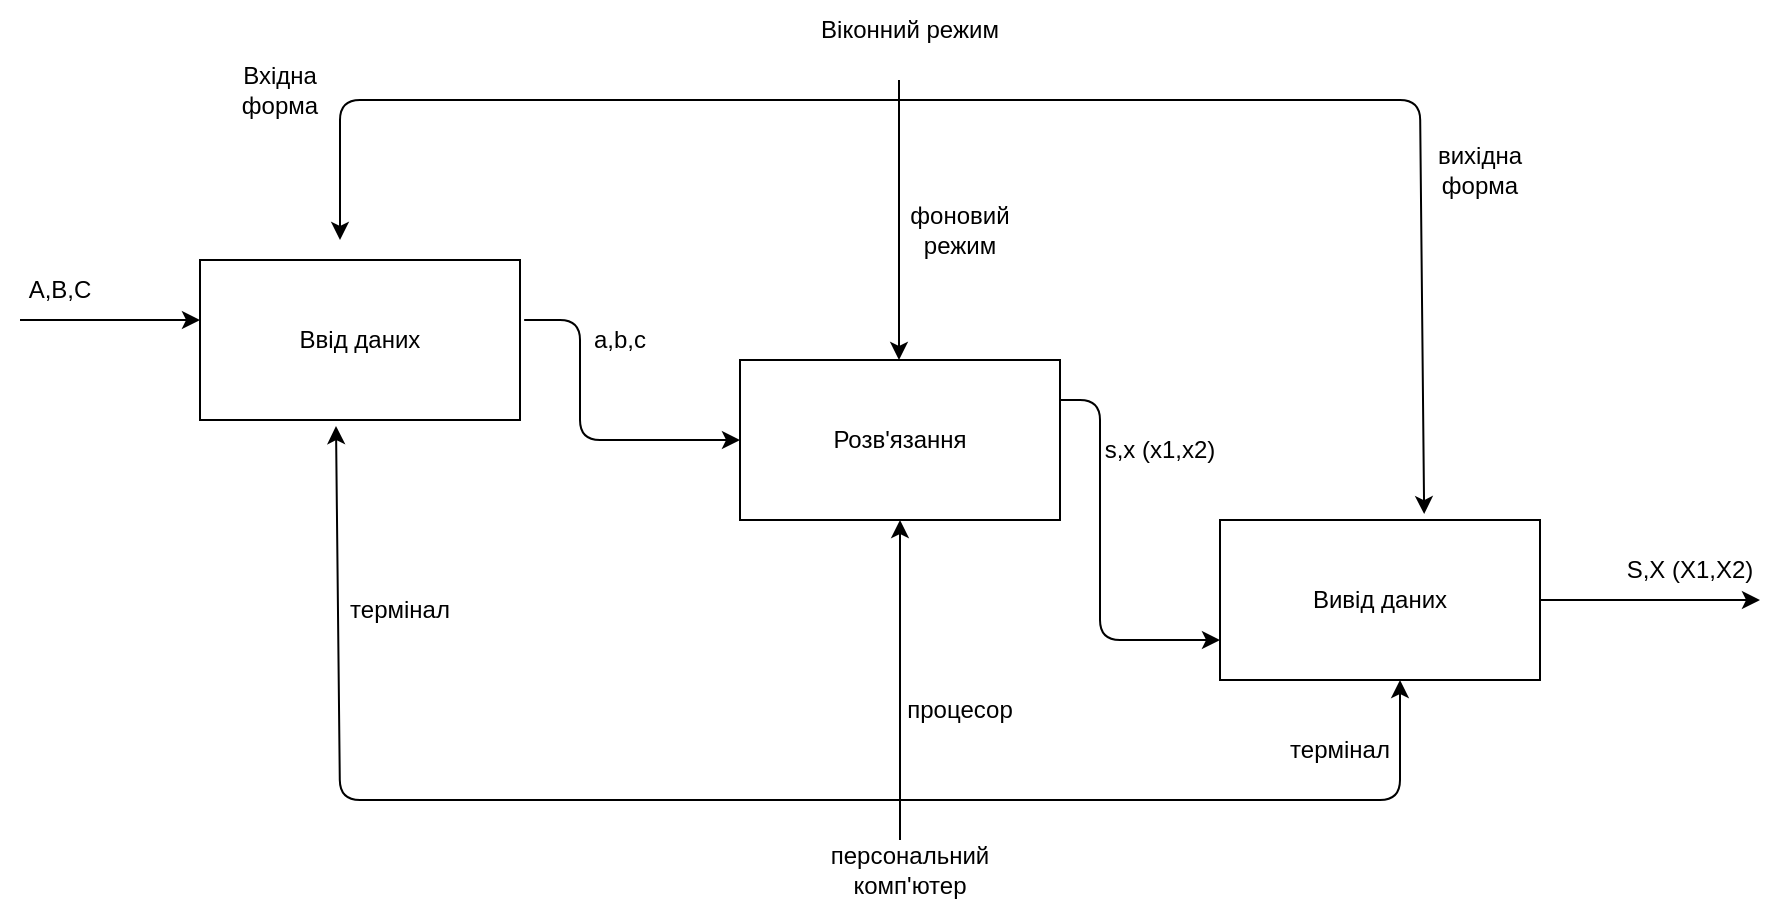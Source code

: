 <mxfile version="24.7.10">
  <diagram name="Page-1" id="CQxLUq1opDpPc-bRZdtz">
    <mxGraphModel dx="1781" dy="1740" grid="1" gridSize="10" guides="1" tooltips="1" connect="1" arrows="1" fold="1" page="1" pageScale="1" pageWidth="827" pageHeight="1169" math="0" shadow="0">
      <root>
        <mxCell id="0" />
        <mxCell id="1" parent="0" />
        <mxCell id="qADL9XaEz3b9Qoh0SKMz-1" value="Ввід даних" style="whiteSpace=wrap;html=1;align=center;" vertex="1" parent="1">
          <mxGeometry x="10" y="110" width="160" height="80" as="geometry" />
        </mxCell>
        <mxCell id="qADL9XaEz3b9Qoh0SKMz-2" value="Розв&#39;язання" style="whiteSpace=wrap;html=1;align=center;" vertex="1" parent="1">
          <mxGeometry x="280" y="160" width="160" height="80" as="geometry" />
        </mxCell>
        <mxCell id="qADL9XaEz3b9Qoh0SKMz-3" value="Вивід даних" style="whiteSpace=wrap;html=1;align=center;" vertex="1" parent="1">
          <mxGeometry x="520" y="240" width="160" height="80" as="geometry" />
        </mxCell>
        <mxCell id="qADL9XaEz3b9Qoh0SKMz-4" value="" style="endArrow=classic;html=1;rounded=0;" edge="1" parent="1">
          <mxGeometry width="50" height="50" relative="1" as="geometry">
            <mxPoint x="680" y="280" as="sourcePoint" />
            <mxPoint x="790" y="280" as="targetPoint" />
          </mxGeometry>
        </mxCell>
        <mxCell id="qADL9XaEz3b9Qoh0SKMz-5" value="" style="endArrow=classic;html=1;rounded=0;" edge="1" parent="1">
          <mxGeometry width="50" height="50" relative="1" as="geometry">
            <mxPoint x="-80" y="140" as="sourcePoint" />
            <mxPoint x="10" y="140" as="targetPoint" />
          </mxGeometry>
        </mxCell>
        <mxCell id="qADL9XaEz3b9Qoh0SKMz-6" value="" style="endArrow=classic;html=1;rounded=0;" edge="1" parent="1">
          <mxGeometry width="50" height="50" relative="1" as="geometry">
            <mxPoint x="359.5" y="20" as="sourcePoint" />
            <mxPoint x="359.5" y="160" as="targetPoint" />
          </mxGeometry>
        </mxCell>
        <mxCell id="qADL9XaEz3b9Qoh0SKMz-8" value="" style="endArrow=classic;html=1;rounded=0;entryX=0.5;entryY=1;entryDx=0;entryDy=0;" edge="1" parent="1" target="qADL9XaEz3b9Qoh0SKMz-2">
          <mxGeometry width="50" height="50" relative="1" as="geometry">
            <mxPoint x="360" y="400" as="sourcePoint" />
            <mxPoint x="385" y="290" as="targetPoint" />
          </mxGeometry>
        </mxCell>
        <mxCell id="qADL9XaEz3b9Qoh0SKMz-9" value="" style="endArrow=classic;html=1;rounded=1;exitX=1.013;exitY=0.375;exitDx=0;exitDy=0;entryX=0;entryY=0.5;entryDx=0;entryDy=0;exitPerimeter=0;" edge="1" parent="1" source="qADL9XaEz3b9Qoh0SKMz-1" target="qADL9XaEz3b9Qoh0SKMz-2">
          <mxGeometry width="50" height="50" relative="1" as="geometry">
            <mxPoint x="180" y="80" as="sourcePoint" />
            <mxPoint x="270" y="230" as="targetPoint" />
            <Array as="points">
              <mxPoint x="200" y="140" />
              <mxPoint x="200" y="200" />
            </Array>
          </mxGeometry>
        </mxCell>
        <mxCell id="qADL9XaEz3b9Qoh0SKMz-10" value="" style="endArrow=classic;html=1;rounded=1;exitX=1;exitY=0.75;exitDx=0;exitDy=0;" edge="1" parent="1">
          <mxGeometry width="50" height="50" relative="1" as="geometry">
            <mxPoint x="440" y="180" as="sourcePoint" />
            <mxPoint x="520" y="300" as="targetPoint" />
            <Array as="points">
              <mxPoint x="460" y="180" />
              <mxPoint x="460" y="300" />
            </Array>
          </mxGeometry>
        </mxCell>
        <mxCell id="qADL9XaEz3b9Qoh0SKMz-11" value="" style="endArrow=classic;html=1;rounded=1;entryX=0.638;entryY=-0.037;entryDx=0;entryDy=0;entryPerimeter=0;exitX=0.638;exitY=-0.037;exitDx=0;exitDy=0;exitPerimeter=0;" edge="1" parent="1" target="qADL9XaEz3b9Qoh0SKMz-3">
          <mxGeometry width="50" height="50" relative="1" as="geometry">
            <mxPoint x="360" y="30" as="sourcePoint" />
            <mxPoint x="750" y="350" as="targetPoint" />
            <Array as="points">
              <mxPoint x="620" y="30" />
            </Array>
          </mxGeometry>
        </mxCell>
        <mxCell id="qADL9XaEz3b9Qoh0SKMz-13" value="" style="endArrow=classic;html=1;rounded=1;curved=0;" edge="1" parent="1">
          <mxGeometry width="50" height="50" relative="1" as="geometry">
            <mxPoint x="360" y="30" as="sourcePoint" />
            <mxPoint x="80" y="100" as="targetPoint" />
            <Array as="points">
              <mxPoint x="80" y="30" />
            </Array>
          </mxGeometry>
        </mxCell>
        <mxCell id="qADL9XaEz3b9Qoh0SKMz-15" value="" style="endArrow=classic;html=1;rounded=1;curved=0;" edge="1" parent="1">
          <mxGeometry width="50" height="50" relative="1" as="geometry">
            <mxPoint x="360" y="380" as="sourcePoint" />
            <mxPoint x="610" y="320" as="targetPoint" />
            <Array as="points">
              <mxPoint x="610" y="380" />
            </Array>
          </mxGeometry>
        </mxCell>
        <mxCell id="qADL9XaEz3b9Qoh0SKMz-16" value="" style="endArrow=classic;html=1;rounded=1;entryX=0.425;entryY=1.038;entryDx=0;entryDy=0;entryPerimeter=0;curved=0;" edge="1" parent="1" target="qADL9XaEz3b9Qoh0SKMz-1">
          <mxGeometry width="50" height="50" relative="1" as="geometry">
            <mxPoint x="360" y="380" as="sourcePoint" />
            <mxPoint x="400" y="270" as="targetPoint" />
            <Array as="points">
              <mxPoint x="80" y="380" />
            </Array>
          </mxGeometry>
        </mxCell>
        <mxCell id="qADL9XaEz3b9Qoh0SKMz-17" value="A,B,C" style="text;html=1;align=center;verticalAlign=middle;whiteSpace=wrap;rounded=0;" vertex="1" parent="1">
          <mxGeometry x="-90" y="110" width="60" height="30" as="geometry" />
        </mxCell>
        <mxCell id="qADL9XaEz3b9Qoh0SKMz-18" value="S,X (X1,X2)" style="text;html=1;align=center;verticalAlign=middle;whiteSpace=wrap;rounded=0;" vertex="1" parent="1">
          <mxGeometry x="710" y="250" width="90" height="30" as="geometry" />
        </mxCell>
        <mxCell id="qADL9XaEz3b9Qoh0SKMz-19" value="Віконний режим" style="text;html=1;align=center;verticalAlign=middle;whiteSpace=wrap;rounded=0;" vertex="1" parent="1">
          <mxGeometry x="300" y="-20" width="130" height="30" as="geometry" />
        </mxCell>
        <mxCell id="qADL9XaEz3b9Qoh0SKMz-20" value="Вхідна форма" style="text;html=1;align=center;verticalAlign=middle;whiteSpace=wrap;rounded=0;" vertex="1" parent="1">
          <mxGeometry x="20" y="10" width="60" height="30" as="geometry" />
        </mxCell>
        <mxCell id="qADL9XaEz3b9Qoh0SKMz-21" value="термінал" style="text;html=1;align=center;verticalAlign=middle;whiteSpace=wrap;rounded=0;" vertex="1" parent="1">
          <mxGeometry x="80" y="270" width="60" height="30" as="geometry" />
        </mxCell>
        <mxCell id="qADL9XaEz3b9Qoh0SKMz-22" value="персональний комп&#39;ютер" style="text;html=1;align=center;verticalAlign=middle;whiteSpace=wrap;rounded=0;" vertex="1" parent="1">
          <mxGeometry x="335" y="400" width="60" height="30" as="geometry" />
        </mxCell>
        <mxCell id="qADL9XaEz3b9Qoh0SKMz-23" value="процесор" style="text;html=1;align=center;verticalAlign=middle;whiteSpace=wrap;rounded=0;" vertex="1" parent="1">
          <mxGeometry x="360" y="320" width="60" height="30" as="geometry" />
        </mxCell>
        <mxCell id="qADL9XaEz3b9Qoh0SKMz-24" value="термінал" style="text;html=1;align=center;verticalAlign=middle;whiteSpace=wrap;rounded=0;" vertex="1" parent="1">
          <mxGeometry x="550" y="340" width="60" height="30" as="geometry" />
        </mxCell>
        <mxCell id="qADL9XaEz3b9Qoh0SKMz-25" value="фоновий режим" style="text;html=1;align=center;verticalAlign=middle;whiteSpace=wrap;rounded=0;" vertex="1" parent="1">
          <mxGeometry x="360" y="80" width="60" height="30" as="geometry" />
        </mxCell>
        <mxCell id="qADL9XaEz3b9Qoh0SKMz-26" value="вихідна форма" style="text;html=1;align=center;verticalAlign=middle;whiteSpace=wrap;rounded=0;" vertex="1" parent="1">
          <mxGeometry x="620" y="50" width="60" height="30" as="geometry" />
        </mxCell>
        <mxCell id="qADL9XaEz3b9Qoh0SKMz-27" value="a,b,c" style="text;html=1;align=center;verticalAlign=middle;whiteSpace=wrap;rounded=0;" vertex="1" parent="1">
          <mxGeometry x="190" y="135" width="60" height="30" as="geometry" />
        </mxCell>
        <mxCell id="qADL9XaEz3b9Qoh0SKMz-28" value="s,x (x1,x2)" style="text;html=1;align=center;verticalAlign=middle;whiteSpace=wrap;rounded=0;" vertex="1" parent="1">
          <mxGeometry x="460" y="190" width="60" height="30" as="geometry" />
        </mxCell>
      </root>
    </mxGraphModel>
  </diagram>
</mxfile>

